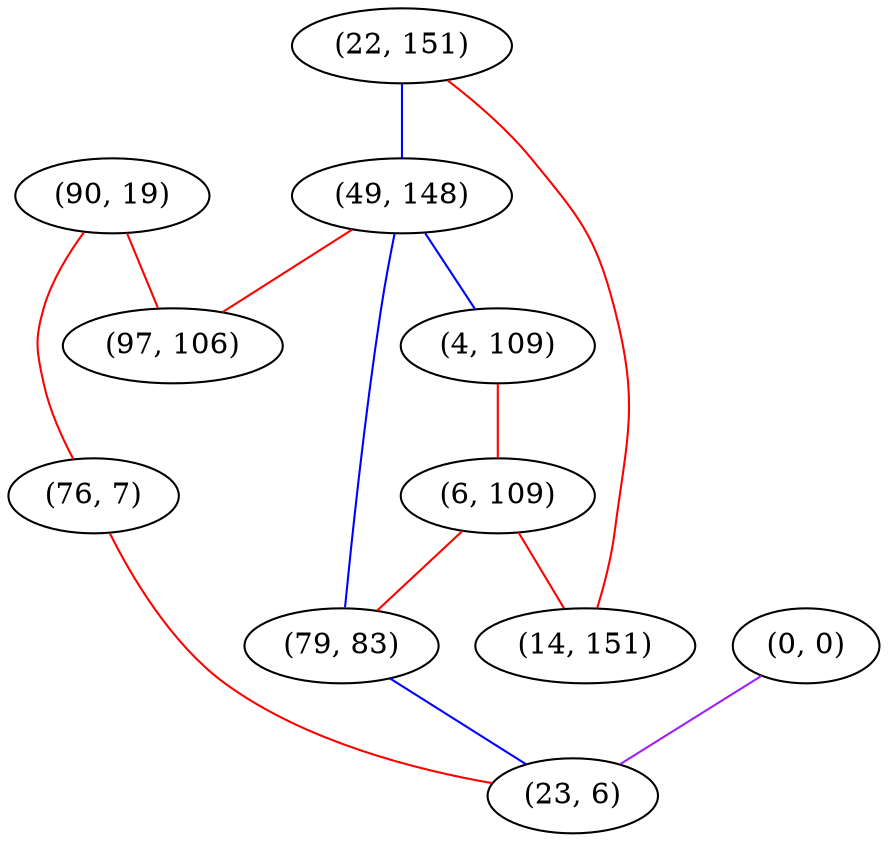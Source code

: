 graph "" {
"(0, 0)";
"(22, 151)";
"(90, 19)";
"(76, 7)";
"(49, 148)";
"(4, 109)";
"(6, 109)";
"(97, 106)";
"(79, 83)";
"(23, 6)";
"(14, 151)";
"(0, 0)" -- "(23, 6)"  [color=purple, key=0, weight=4];
"(22, 151)" -- "(14, 151)"  [color=red, key=0, weight=1];
"(22, 151)" -- "(49, 148)"  [color=blue, key=0, weight=3];
"(90, 19)" -- "(97, 106)"  [color=red, key=0, weight=1];
"(90, 19)" -- "(76, 7)"  [color=red, key=0, weight=1];
"(76, 7)" -- "(23, 6)"  [color=red, key=0, weight=1];
"(49, 148)" -- "(97, 106)"  [color=red, key=0, weight=1];
"(49, 148)" -- "(4, 109)"  [color=blue, key=0, weight=3];
"(49, 148)" -- "(79, 83)"  [color=blue, key=0, weight=3];
"(4, 109)" -- "(6, 109)"  [color=red, key=0, weight=1];
"(6, 109)" -- "(79, 83)"  [color=red, key=0, weight=1];
"(6, 109)" -- "(14, 151)"  [color=red, key=0, weight=1];
"(79, 83)" -- "(23, 6)"  [color=blue, key=0, weight=3];
}
